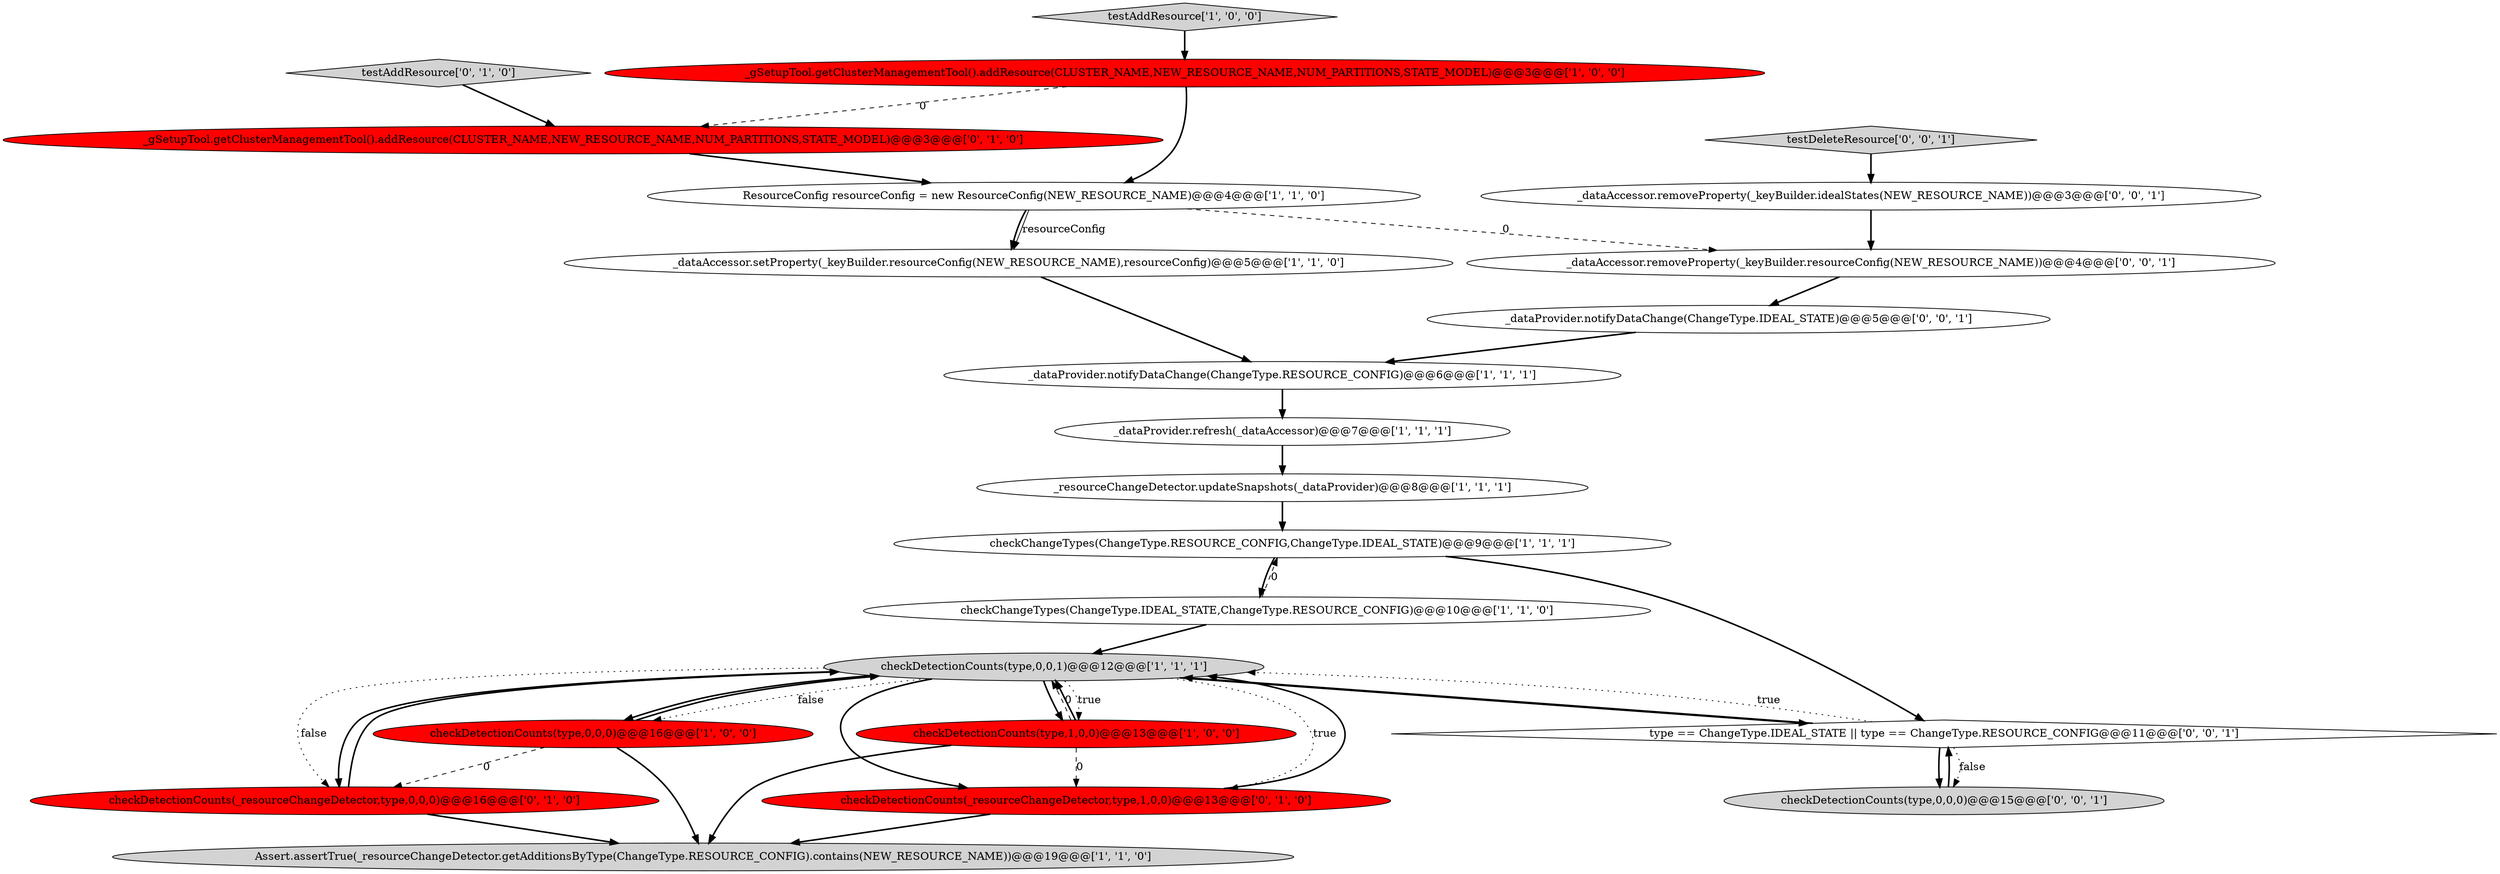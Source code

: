 digraph {
5 [style = filled, label = "ResourceConfig resourceConfig = new ResourceConfig(NEW_RESOURCE_NAME)@@@4@@@['1', '1', '0']", fillcolor = white, shape = ellipse image = "AAA0AAABBB1BBB"];
12 [style = filled, label = "testAddResource['1', '0', '0']", fillcolor = lightgray, shape = diamond image = "AAA0AAABBB1BBB"];
15 [style = filled, label = "checkDetectionCounts(_resourceChangeDetector,type,0,0,0)@@@16@@@['0', '1', '0']", fillcolor = red, shape = ellipse image = "AAA1AAABBB2BBB"];
14 [style = filled, label = "testAddResource['0', '1', '0']", fillcolor = lightgray, shape = diamond image = "AAA0AAABBB2BBB"];
13 [style = filled, label = "_gSetupTool.getClusterManagementTool().addResource(CLUSTER_NAME,NEW_RESOURCE_NAME,NUM_PARTITIONS,STATE_MODEL)@@@3@@@['0', '1', '0']", fillcolor = red, shape = ellipse image = "AAA1AAABBB2BBB"];
22 [style = filled, label = "_dataAccessor.removeProperty(_keyBuilder.idealStates(NEW_RESOURCE_NAME))@@@3@@@['0', '0', '1']", fillcolor = white, shape = ellipse image = "AAA0AAABBB3BBB"];
16 [style = filled, label = "checkDetectionCounts(_resourceChangeDetector,type,1,0,0)@@@13@@@['0', '1', '0']", fillcolor = red, shape = ellipse image = "AAA1AAABBB2BBB"];
7 [style = filled, label = "checkChangeTypes(ChangeType.IDEAL_STATE,ChangeType.RESOURCE_CONFIG)@@@10@@@['1', '1', '0']", fillcolor = white, shape = ellipse image = "AAA0AAABBB1BBB"];
11 [style = filled, label = "_dataProvider.notifyDataChange(ChangeType.RESOURCE_CONFIG)@@@6@@@['1', '1', '1']", fillcolor = white, shape = ellipse image = "AAA0AAABBB1BBB"];
2 [style = filled, label = "_resourceChangeDetector.updateSnapshots(_dataProvider)@@@8@@@['1', '1', '1']", fillcolor = white, shape = ellipse image = "AAA0AAABBB1BBB"];
9 [style = filled, label = "checkDetectionCounts(type,0,0,1)@@@12@@@['1', '1', '1']", fillcolor = lightgray, shape = ellipse image = "AAA0AAABBB1BBB"];
10 [style = filled, label = "Assert.assertTrue(_resourceChangeDetector.getAdditionsByType(ChangeType.RESOURCE_CONFIG).contains(NEW_RESOURCE_NAME))@@@19@@@['1', '1', '0']", fillcolor = lightgray, shape = ellipse image = "AAA0AAABBB1BBB"];
17 [style = filled, label = "testDeleteResource['0', '0', '1']", fillcolor = lightgray, shape = diamond image = "AAA0AAABBB3BBB"];
8 [style = filled, label = "_dataAccessor.setProperty(_keyBuilder.resourceConfig(NEW_RESOURCE_NAME),resourceConfig)@@@5@@@['1', '1', '0']", fillcolor = white, shape = ellipse image = "AAA0AAABBB1BBB"];
4 [style = filled, label = "_gSetupTool.getClusterManagementTool().addResource(CLUSTER_NAME,NEW_RESOURCE_NAME,NUM_PARTITIONS,STATE_MODEL)@@@3@@@['1', '0', '0']", fillcolor = red, shape = ellipse image = "AAA1AAABBB1BBB"];
1 [style = filled, label = "checkDetectionCounts(type,1,0,0)@@@13@@@['1', '0', '0']", fillcolor = red, shape = ellipse image = "AAA1AAABBB1BBB"];
0 [style = filled, label = "checkChangeTypes(ChangeType.RESOURCE_CONFIG,ChangeType.IDEAL_STATE)@@@9@@@['1', '1', '1']", fillcolor = white, shape = ellipse image = "AAA0AAABBB1BBB"];
6 [style = filled, label = "_dataProvider.refresh(_dataAccessor)@@@7@@@['1', '1', '1']", fillcolor = white, shape = ellipse image = "AAA0AAABBB1BBB"];
18 [style = filled, label = "_dataProvider.notifyDataChange(ChangeType.IDEAL_STATE)@@@5@@@['0', '0', '1']", fillcolor = white, shape = ellipse image = "AAA0AAABBB3BBB"];
21 [style = filled, label = "_dataAccessor.removeProperty(_keyBuilder.resourceConfig(NEW_RESOURCE_NAME))@@@4@@@['0', '0', '1']", fillcolor = white, shape = ellipse image = "AAA0AAABBB3BBB"];
19 [style = filled, label = "type == ChangeType.IDEAL_STATE || type == ChangeType.RESOURCE_CONFIG@@@11@@@['0', '0', '1']", fillcolor = white, shape = diamond image = "AAA0AAABBB3BBB"];
20 [style = filled, label = "checkDetectionCounts(type,0,0,0)@@@15@@@['0', '0', '1']", fillcolor = lightgray, shape = ellipse image = "AAA0AAABBB3BBB"];
3 [style = filled, label = "checkDetectionCounts(type,0,0,0)@@@16@@@['1', '0', '0']", fillcolor = red, shape = ellipse image = "AAA1AAABBB1BBB"];
9->15 [style = dotted, label="false"];
5->8 [style = bold, label=""];
15->10 [style = bold, label=""];
19->20 [style = dotted, label="false"];
16->10 [style = bold, label=""];
0->19 [style = bold, label=""];
19->20 [style = bold, label=""];
11->6 [style = bold, label=""];
18->11 [style = bold, label=""];
9->3 [style = dotted, label="false"];
22->21 [style = bold, label=""];
1->9 [style = dashed, label="0"];
7->0 [style = dashed, label="0"];
17->22 [style = bold, label=""];
9->16 [style = bold, label=""];
21->18 [style = bold, label=""];
1->9 [style = bold, label=""];
0->7 [style = bold, label=""];
6->2 [style = bold, label=""];
7->9 [style = bold, label=""];
3->9 [style = bold, label=""];
3->10 [style = bold, label=""];
2->0 [style = bold, label=""];
12->4 [style = bold, label=""];
19->9 [style = bold, label=""];
15->9 [style = bold, label=""];
9->15 [style = bold, label=""];
1->16 [style = dashed, label="0"];
19->9 [style = dotted, label="true"];
9->1 [style = dotted, label="true"];
13->5 [style = bold, label=""];
5->21 [style = dashed, label="0"];
9->19 [style = bold, label=""];
9->3 [style = bold, label=""];
3->15 [style = dashed, label="0"];
14->13 [style = bold, label=""];
9->16 [style = dotted, label="true"];
9->1 [style = bold, label=""];
20->19 [style = bold, label=""];
4->13 [style = dashed, label="0"];
1->10 [style = bold, label=""];
8->11 [style = bold, label=""];
4->5 [style = bold, label=""];
16->9 [style = bold, label=""];
5->8 [style = solid, label="resourceConfig"];
}
